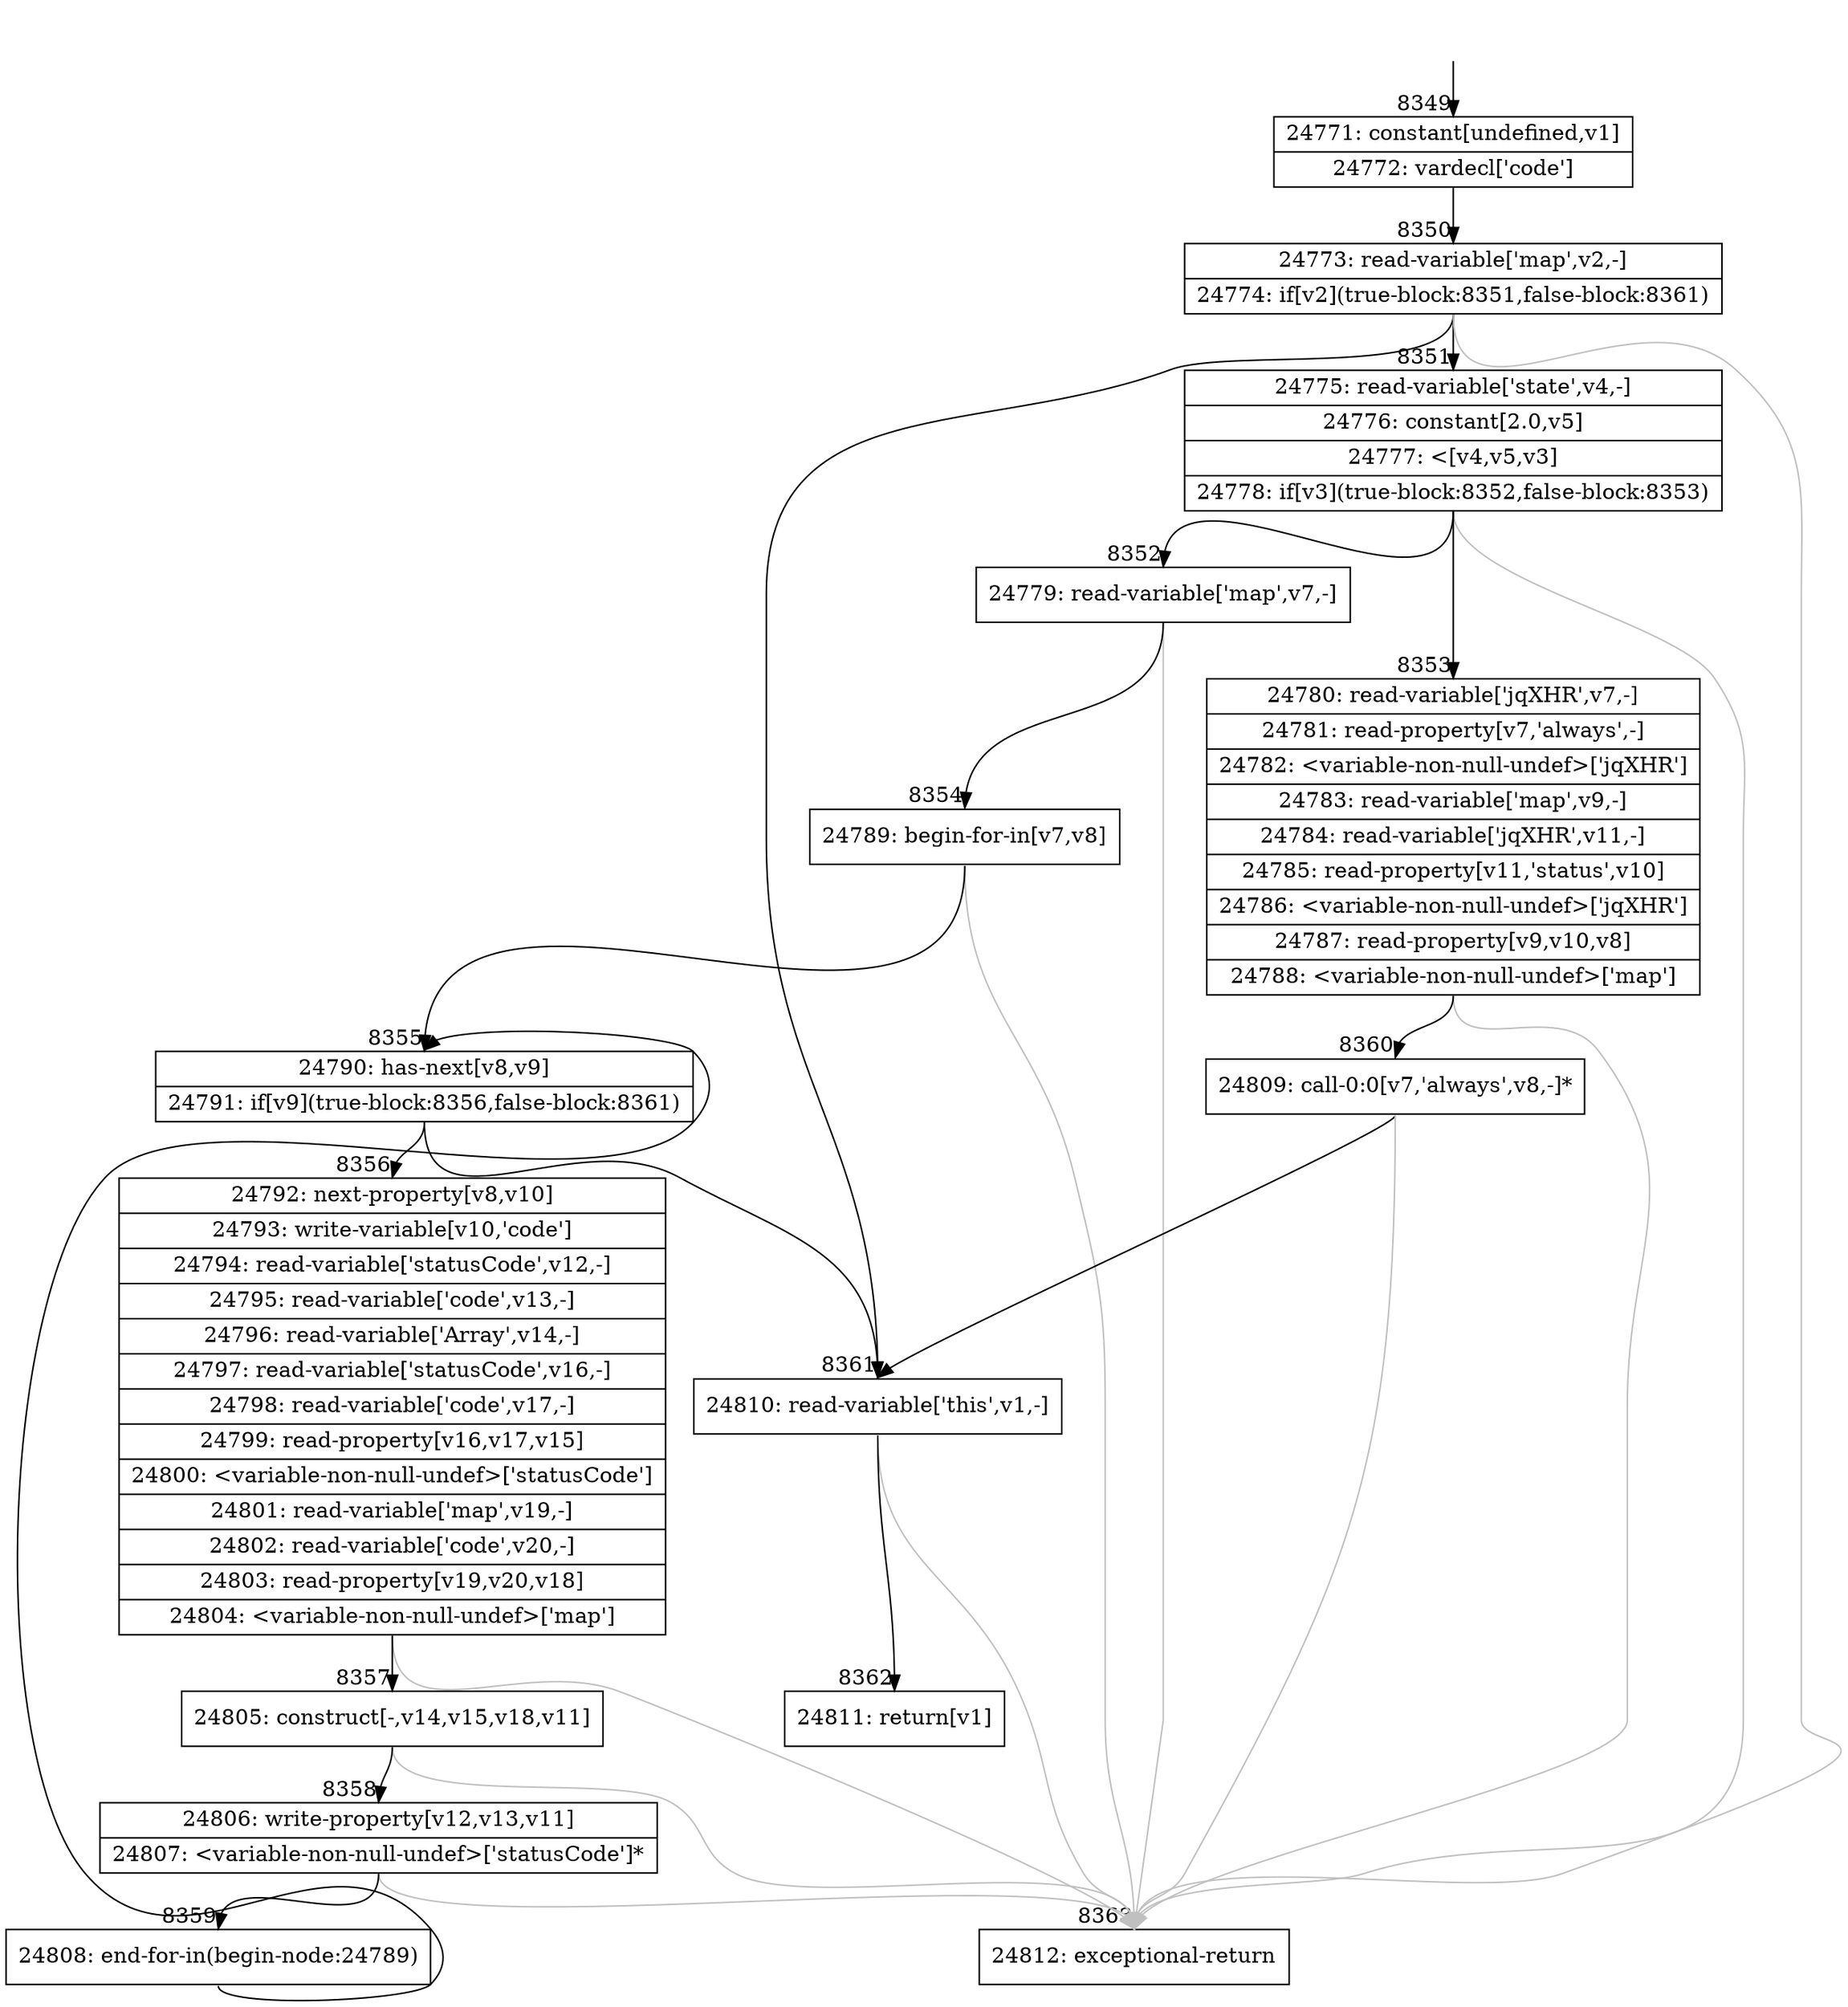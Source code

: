 digraph {
rankdir="TD"
BB_entry519[shape=none,label=""];
BB_entry519 -> BB8349 [tailport=s, headport=n, headlabel="    8349"]
BB8349 [shape=record label="{24771: constant[undefined,v1]|24772: vardecl['code']}" ] 
BB8349 -> BB8350 [tailport=s, headport=n, headlabel="      8350"]
BB8350 [shape=record label="{24773: read-variable['map',v2,-]|24774: if[v2](true-block:8351,false-block:8361)}" ] 
BB8350 -> BB8351 [tailport=s, headport=n, headlabel="      8351"]
BB8350 -> BB8361 [tailport=s, headport=n, headlabel="      8361"]
BB8350 -> BB8363 [tailport=s, headport=n, color=gray, headlabel="      8363"]
BB8351 [shape=record label="{24775: read-variable['state',v4,-]|24776: constant[2.0,v5]|24777: \<[v4,v5,v3]|24778: if[v3](true-block:8352,false-block:8353)}" ] 
BB8351 -> BB8352 [tailport=s, headport=n, headlabel="      8352"]
BB8351 -> BB8353 [tailport=s, headport=n, headlabel="      8353"]
BB8351 -> BB8363 [tailport=s, headport=n, color=gray]
BB8352 [shape=record label="{24779: read-variable['map',v7,-]}" ] 
BB8352 -> BB8354 [tailport=s, headport=n, headlabel="      8354"]
BB8352 -> BB8363 [tailport=s, headport=n, color=gray]
BB8353 [shape=record label="{24780: read-variable['jqXHR',v7,-]|24781: read-property[v7,'always',-]|24782: \<variable-non-null-undef\>['jqXHR']|24783: read-variable['map',v9,-]|24784: read-variable['jqXHR',v11,-]|24785: read-property[v11,'status',v10]|24786: \<variable-non-null-undef\>['jqXHR']|24787: read-property[v9,v10,v8]|24788: \<variable-non-null-undef\>['map']}" ] 
BB8353 -> BB8360 [tailport=s, headport=n, headlabel="      8360"]
BB8353 -> BB8363 [tailport=s, headport=n, color=gray]
BB8354 [shape=record label="{24789: begin-for-in[v7,v8]}" ] 
BB8354 -> BB8355 [tailport=s, headport=n, headlabel="      8355"]
BB8354 -> BB8363 [tailport=s, headport=n, color=gray]
BB8355 [shape=record label="{24790: has-next[v8,v9]|24791: if[v9](true-block:8356,false-block:8361)}" ] 
BB8355 -> BB8356 [tailport=s, headport=n, headlabel="      8356"]
BB8355 -> BB8361 [tailport=s, headport=n]
BB8356 [shape=record label="{24792: next-property[v8,v10]|24793: write-variable[v10,'code']|24794: read-variable['statusCode',v12,-]|24795: read-variable['code',v13,-]|24796: read-variable['Array',v14,-]|24797: read-variable['statusCode',v16,-]|24798: read-variable['code',v17,-]|24799: read-property[v16,v17,v15]|24800: \<variable-non-null-undef\>['statusCode']|24801: read-variable['map',v19,-]|24802: read-variable['code',v20,-]|24803: read-property[v19,v20,v18]|24804: \<variable-non-null-undef\>['map']}" ] 
BB8356 -> BB8357 [tailport=s, headport=n, headlabel="      8357"]
BB8356 -> BB8363 [tailport=s, headport=n, color=gray]
BB8357 [shape=record label="{24805: construct[-,v14,v15,v18,v11]}" ] 
BB8357 -> BB8358 [tailport=s, headport=n, headlabel="      8358"]
BB8357 -> BB8363 [tailport=s, headport=n, color=gray]
BB8358 [shape=record label="{24806: write-property[v12,v13,v11]|24807: \<variable-non-null-undef\>['statusCode']*}" ] 
BB8358 -> BB8359 [tailport=s, headport=n, headlabel="      8359"]
BB8358 -> BB8363 [tailport=s, headport=n, color=gray]
BB8359 [shape=record label="{24808: end-for-in(begin-node:24789)}" ] 
BB8359 -> BB8355 [tailport=s, headport=n]
BB8360 [shape=record label="{24809: call-0:0[v7,'always',v8,-]*}" ] 
BB8360 -> BB8361 [tailport=s, headport=n]
BB8360 -> BB8363 [tailport=s, headport=n, color=gray]
BB8361 [shape=record label="{24810: read-variable['this',v1,-]}" ] 
BB8361 -> BB8362 [tailport=s, headport=n, headlabel="      8362"]
BB8361 -> BB8363 [tailport=s, headport=n, color=gray]
BB8362 [shape=record label="{24811: return[v1]}" ] 
BB8363 [shape=record label="{24812: exceptional-return}" ] 
}
